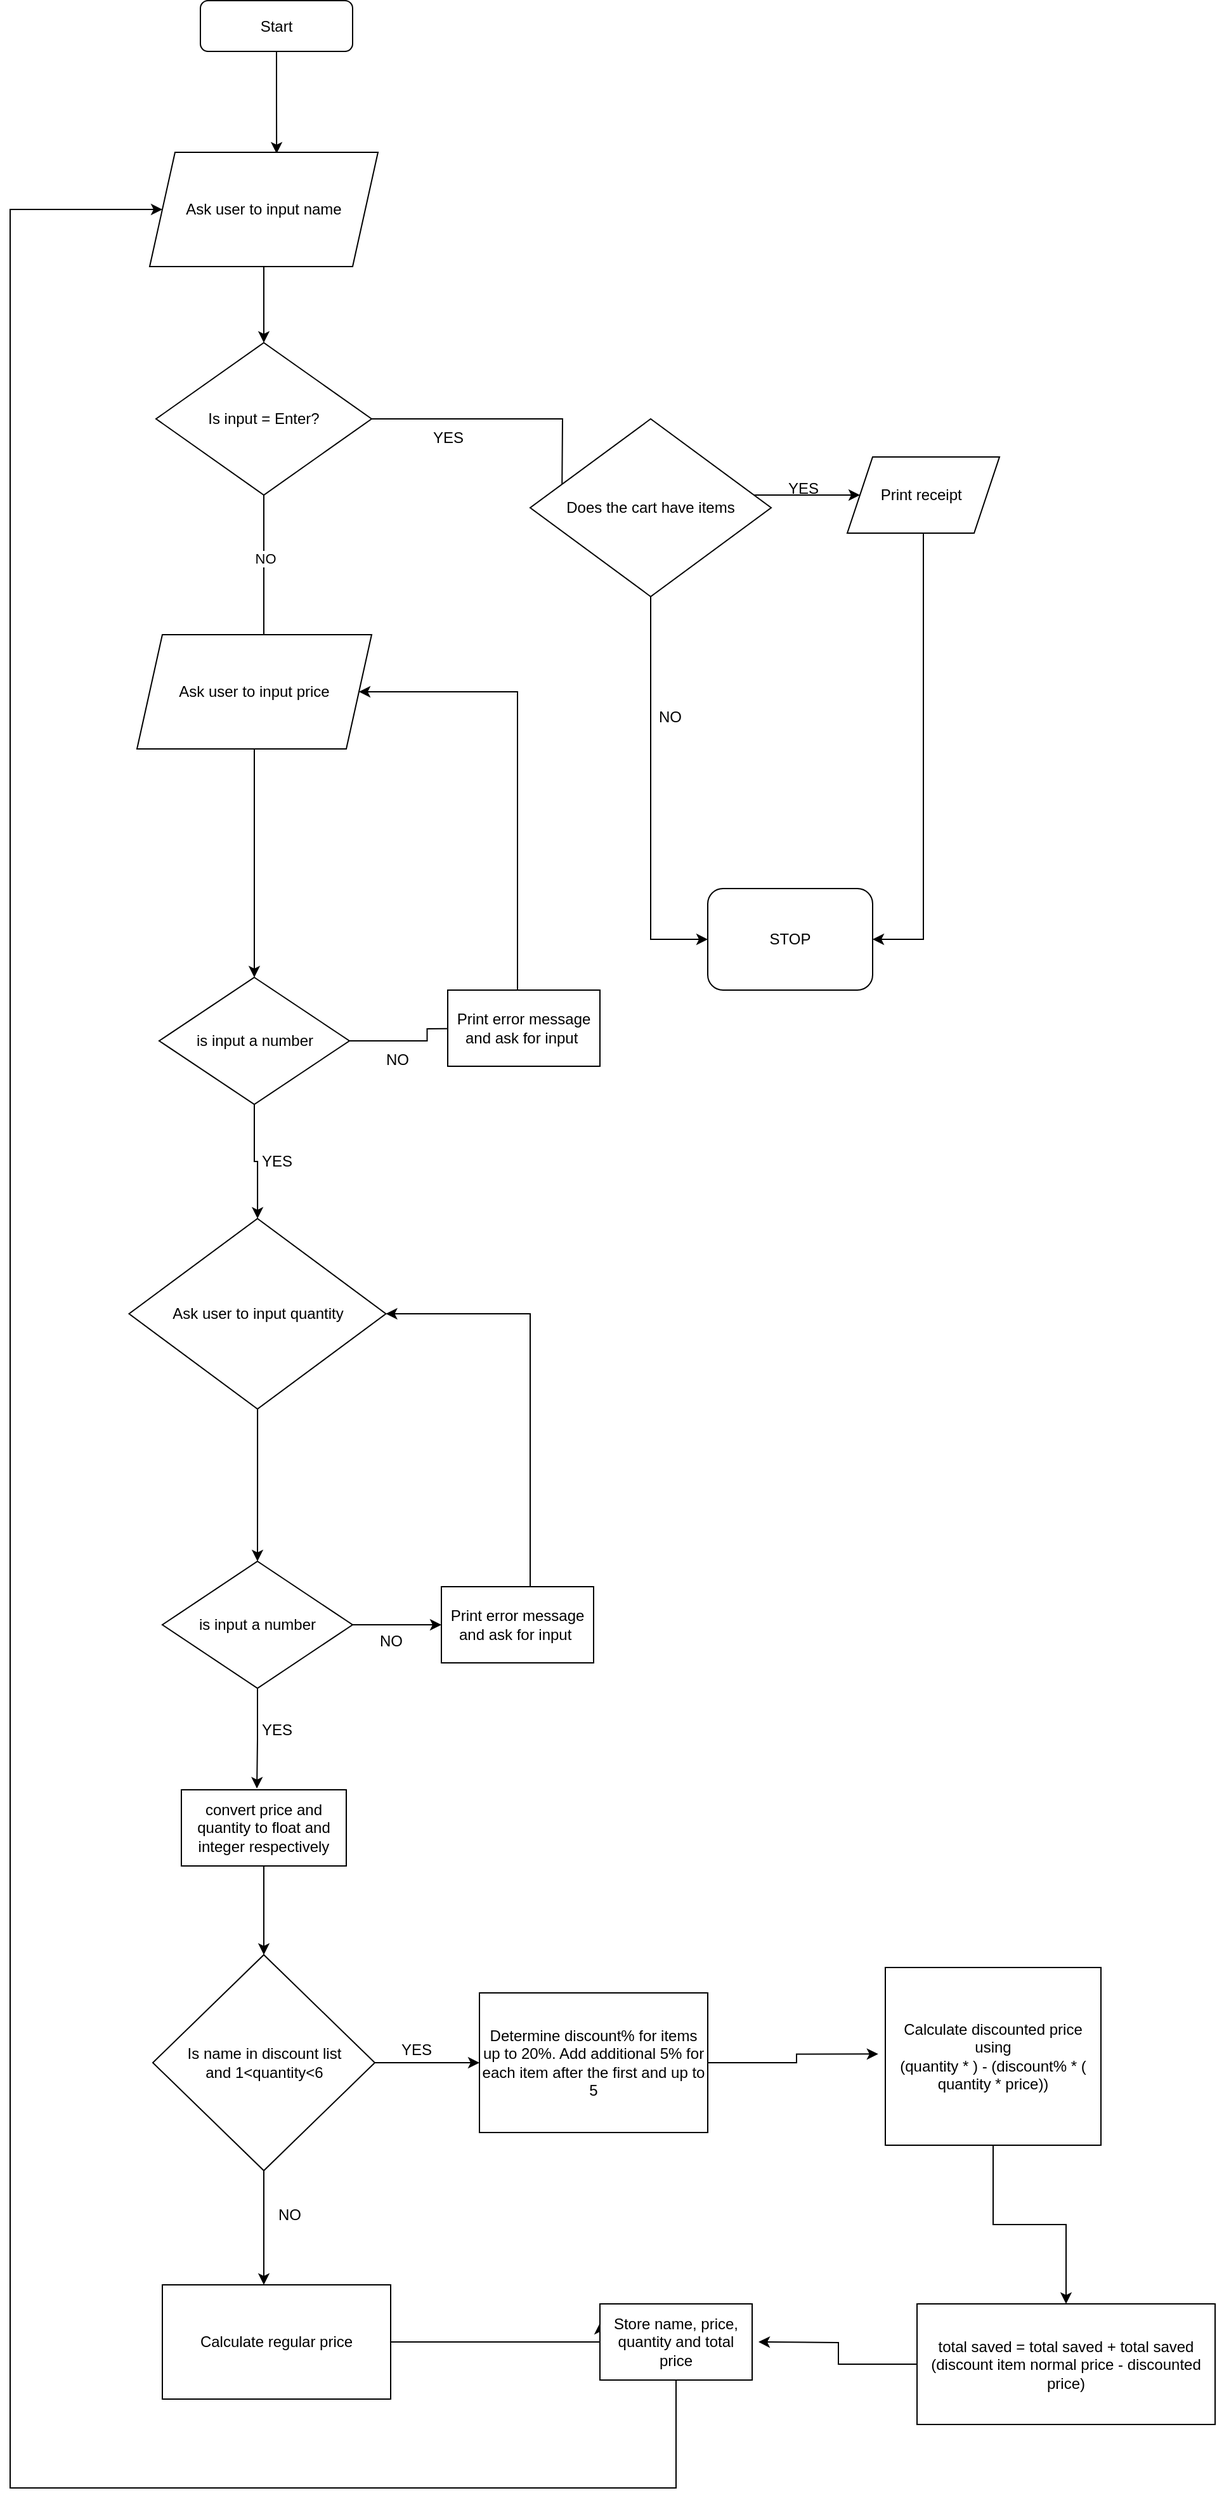 <mxfile version="22.0.0" type="device">
  <diagram id="C5RBs43oDa-KdzZeNtuy" name="Page-1">
    <mxGraphModel dx="1002" dy="543" grid="1" gridSize="10" guides="1" tooltips="1" connect="1" arrows="1" fold="1" page="1" pageScale="2" pageWidth="827" pageHeight="1169" math="0" shadow="0">
      <root>
        <mxCell id="WIyWlLk6GJQsqaUBKTNV-0" />
        <mxCell id="WIyWlLk6GJQsqaUBKTNV-1" parent="WIyWlLk6GJQsqaUBKTNV-0" />
        <mxCell id="1z6eioMeD4KNOvFRH6HD-8" style="edgeStyle=orthogonalEdgeStyle;rounded=0;orthogonalLoop=1;jettySize=auto;html=1;entryX=0.556;entryY=0.011;entryDx=0;entryDy=0;entryPerimeter=0;" parent="WIyWlLk6GJQsqaUBKTNV-1" source="WIyWlLk6GJQsqaUBKTNV-3" target="1z6eioMeD4KNOvFRH6HD-0" edge="1">
          <mxGeometry relative="1" as="geometry" />
        </mxCell>
        <mxCell id="WIyWlLk6GJQsqaUBKTNV-3" value="Start" style="rounded=1;whiteSpace=wrap;html=1;fontSize=12;glass=0;strokeWidth=1;shadow=0;" parent="WIyWlLk6GJQsqaUBKTNV-1" vertex="1">
          <mxGeometry x="310" y="0.5" width="120" height="40" as="geometry" />
        </mxCell>
        <mxCell id="1z6eioMeD4KNOvFRH6HD-7" style="edgeStyle=orthogonalEdgeStyle;rounded=0;orthogonalLoop=1;jettySize=auto;html=1;" parent="WIyWlLk6GJQsqaUBKTNV-1" source="1z6eioMeD4KNOvFRH6HD-0" target="1z6eioMeD4KNOvFRH6HD-1" edge="1">
          <mxGeometry relative="1" as="geometry" />
        </mxCell>
        <mxCell id="1z6eioMeD4KNOvFRH6HD-0" value="Ask user to input name" style="shape=parallelogram;perimeter=parallelogramPerimeter;whiteSpace=wrap;html=1;fixedSize=1;" parent="WIyWlLk6GJQsqaUBKTNV-1" vertex="1">
          <mxGeometry x="270" y="120" width="180" height="90" as="geometry" />
        </mxCell>
        <mxCell id="1z6eioMeD4KNOvFRH6HD-2" style="edgeStyle=orthogonalEdgeStyle;rounded=0;orthogonalLoop=1;jettySize=auto;html=1;entryX=0;entryY=0.5;entryDx=0;entryDy=0;" parent="WIyWlLk6GJQsqaUBKTNV-1" source="1z6eioMeD4KNOvFRH6HD-1" edge="1">
          <mxGeometry relative="1" as="geometry">
            <mxPoint x="595" y="400" as="targetPoint" />
            <Array as="points" />
          </mxGeometry>
        </mxCell>
        <mxCell id="1z6eioMeD4KNOvFRH6HD-5" style="edgeStyle=orthogonalEdgeStyle;rounded=0;orthogonalLoop=1;jettySize=auto;html=1;" parent="WIyWlLk6GJQsqaUBKTNV-1" source="1z6eioMeD4KNOvFRH6HD-1" edge="1">
          <mxGeometry relative="1" as="geometry">
            <mxPoint x="360" y="580" as="targetPoint" />
          </mxGeometry>
        </mxCell>
        <mxCell id="1z6eioMeD4KNOvFRH6HD-6" value="NO" style="edgeLabel;html=1;align=center;verticalAlign=middle;resizable=0;points=[];" parent="1z6eioMeD4KNOvFRH6HD-5" vertex="1" connectable="0">
          <mxGeometry x="0.006" y="1" relative="1" as="geometry">
            <mxPoint x="-1" y="-46" as="offset" />
          </mxGeometry>
        </mxCell>
        <mxCell id="1z6eioMeD4KNOvFRH6HD-1" value="Is input = Enter?" style="rhombus;whiteSpace=wrap;html=1;" parent="WIyWlLk6GJQsqaUBKTNV-1" vertex="1">
          <mxGeometry x="275" y="270" width="170" height="120" as="geometry" />
        </mxCell>
        <mxCell id="1z6eioMeD4KNOvFRH6HD-3" value="YES" style="text;html=1;align=center;verticalAlign=middle;resizable=0;points=[];autosize=1;strokeColor=none;fillColor=none;" parent="WIyWlLk6GJQsqaUBKTNV-1" vertex="1">
          <mxGeometry x="480" y="330" width="50" height="30" as="geometry" />
        </mxCell>
        <mxCell id="1z6eioMeD4KNOvFRH6HD-9" value="Ask user to input price" style="shape=parallelogram;perimeter=parallelogramPerimeter;whiteSpace=wrap;html=1;fixedSize=1;" parent="WIyWlLk6GJQsqaUBKTNV-1" vertex="1">
          <mxGeometry x="260" y="500" width="185" height="90" as="geometry" />
        </mxCell>
        <mxCell id="1z6eioMeD4KNOvFRH6HD-40" style="edgeStyle=orthogonalEdgeStyle;rounded=0;orthogonalLoop=1;jettySize=auto;html=1;entryX=0.5;entryY=0;entryDx=0;entryDy=0;" parent="WIyWlLk6GJQsqaUBKTNV-1" source="1z6eioMeD4KNOvFRH6HD-10" target="9rIFoLn0j1q1FPhdyrLr-1" edge="1">
          <mxGeometry relative="1" as="geometry">
            <mxPoint x="355" y="1220" as="targetPoint" />
          </mxGeometry>
        </mxCell>
        <mxCell id="1z6eioMeD4KNOvFRH6HD-10" value="Ask user to input quantity" style="rhombus;whiteSpace=wrap;html=1;" parent="WIyWlLk6GJQsqaUBKTNV-1" vertex="1">
          <mxGeometry x="253.75" y="960" width="202.5" height="150" as="geometry" />
        </mxCell>
        <mxCell id="9rIFoLn0j1q1FPhdyrLr-28" style="edgeStyle=orthogonalEdgeStyle;rounded=0;orthogonalLoop=1;jettySize=auto;html=1;entryX=0.5;entryY=0;entryDx=0;entryDy=0;" parent="WIyWlLk6GJQsqaUBKTNV-1" source="1z6eioMeD4KNOvFRH6HD-14" target="1z6eioMeD4KNOvFRH6HD-32" edge="1">
          <mxGeometry relative="1" as="geometry" />
        </mxCell>
        <mxCell id="1z6eioMeD4KNOvFRH6HD-14" value="Calculate discounted price using&lt;br&gt;(quantity * ) - (discount% * ( quantity * price))" style="rounded=0;whiteSpace=wrap;html=1;" parent="WIyWlLk6GJQsqaUBKTNV-1" vertex="1">
          <mxGeometry x="850" y="1550" width="170" height="140" as="geometry" />
        </mxCell>
        <mxCell id="1z6eioMeD4KNOvFRH6HD-17" value="Determine discount% for items up to 20%. Add additional 5% for each item after the first and up to 5" style="rounded=0;whiteSpace=wrap;html=1;" parent="WIyWlLk6GJQsqaUBKTNV-1" vertex="1">
          <mxGeometry x="530" y="1570" width="180" height="110" as="geometry" />
        </mxCell>
        <mxCell id="1z6eioMeD4KNOvFRH6HD-20" value="NO" style="text;html=1;align=center;verticalAlign=middle;resizable=0;points=[];autosize=1;strokeColor=none;fillColor=none;" parent="WIyWlLk6GJQsqaUBKTNV-1" vertex="1">
          <mxGeometry x="445" y="820" width="40" height="30" as="geometry" />
        </mxCell>
        <mxCell id="9rIFoLn0j1q1FPhdyrLr-29" style="edgeStyle=orthogonalEdgeStyle;rounded=0;orthogonalLoop=1;jettySize=auto;html=1;" parent="WIyWlLk6GJQsqaUBKTNV-1" source="1z6eioMeD4KNOvFRH6HD-32" edge="1">
          <mxGeometry relative="1" as="geometry">
            <mxPoint x="750" y="1845" as="targetPoint" />
          </mxGeometry>
        </mxCell>
        <mxCell id="1z6eioMeD4KNOvFRH6HD-32" value="total saved = total saved + total saved&lt;br&gt;(discount item normal price - discounted price)" style="rounded=0;whiteSpace=wrap;html=1;" parent="WIyWlLk6GJQsqaUBKTNV-1" vertex="1">
          <mxGeometry x="875" y="1815" width="235" height="95" as="geometry" />
        </mxCell>
        <mxCell id="1z6eioMeD4KNOvFRH6HD-35" value="" style="edgeStyle=orthogonalEdgeStyle;rounded=0;orthogonalLoop=1;jettySize=auto;html=1;entryX=0.5;entryY=0;entryDx=0;entryDy=0;" parent="WIyWlLk6GJQsqaUBKTNV-1" source="1z6eioMeD4KNOvFRH6HD-9" target="1z6eioMeD4KNOvFRH6HD-34" edge="1">
          <mxGeometry relative="1" as="geometry">
            <mxPoint x="353" y="670" as="sourcePoint" />
            <mxPoint x="353" y="960" as="targetPoint" />
          </mxGeometry>
        </mxCell>
        <mxCell id="1z6eioMeD4KNOvFRH6HD-37" value="" style="edgeStyle=orthogonalEdgeStyle;rounded=0;orthogonalLoop=1;jettySize=auto;html=1;" parent="WIyWlLk6GJQsqaUBKTNV-1" source="1z6eioMeD4KNOvFRH6HD-34" target="1z6eioMeD4KNOvFRH6HD-10" edge="1">
          <mxGeometry relative="1" as="geometry" />
        </mxCell>
        <mxCell id="1z6eioMeD4KNOvFRH6HD-41" style="edgeStyle=orthogonalEdgeStyle;rounded=0;orthogonalLoop=1;jettySize=auto;html=1;" parent="WIyWlLk6GJQsqaUBKTNV-1" source="1z6eioMeD4KNOvFRH6HD-34" edge="1">
          <mxGeometry relative="1" as="geometry">
            <mxPoint x="550" y="810" as="targetPoint" />
          </mxGeometry>
        </mxCell>
        <mxCell id="1z6eioMeD4KNOvFRH6HD-34" value="is input a number" style="rhombus;whiteSpace=wrap;html=1;" parent="WIyWlLk6GJQsqaUBKTNV-1" vertex="1">
          <mxGeometry x="277.5" y="770" width="150" height="100" as="geometry" />
        </mxCell>
        <mxCell id="1z6eioMeD4KNOvFRH6HD-38" value="YES" style="text;html=1;align=center;verticalAlign=middle;resizable=0;points=[];autosize=1;strokeColor=none;fillColor=none;" parent="WIyWlLk6GJQsqaUBKTNV-1" vertex="1">
          <mxGeometry x="345" y="900" width="50" height="30" as="geometry" />
        </mxCell>
        <mxCell id="9rIFoLn0j1q1FPhdyrLr-31" style="edgeStyle=orthogonalEdgeStyle;rounded=0;orthogonalLoop=1;jettySize=auto;html=1;entryX=1;entryY=0.5;entryDx=0;entryDy=0;" parent="WIyWlLk6GJQsqaUBKTNV-1" source="1z6eioMeD4KNOvFRH6HD-42" target="1z6eioMeD4KNOvFRH6HD-9" edge="1">
          <mxGeometry relative="1" as="geometry">
            <Array as="points">
              <mxPoint x="560" y="545" />
            </Array>
          </mxGeometry>
        </mxCell>
        <mxCell id="1z6eioMeD4KNOvFRH6HD-42" value="Print error message and ask for input&amp;nbsp;" style="rounded=0;whiteSpace=wrap;html=1;" parent="WIyWlLk6GJQsqaUBKTNV-1" vertex="1">
          <mxGeometry x="505" y="780" width="120" height="60" as="geometry" />
        </mxCell>
        <mxCell id="1z6eioMeD4KNOvFRH6HD-64" style="edgeStyle=orthogonalEdgeStyle;rounded=0;orthogonalLoop=1;jettySize=auto;html=1;entryX=0;entryY=0.5;entryDx=0;entryDy=0;" parent="WIyWlLk6GJQsqaUBKTNV-1" source="1z6eioMeD4KNOvFRH6HD-60" target="1z6eioMeD4KNOvFRH6HD-62" edge="1">
          <mxGeometry relative="1" as="geometry" />
        </mxCell>
        <mxCell id="1z6eioMeD4KNOvFRH6HD-66" style="edgeStyle=orthogonalEdgeStyle;rounded=0;orthogonalLoop=1;jettySize=auto;html=1;" parent="WIyWlLk6GJQsqaUBKTNV-1" source="1z6eioMeD4KNOvFRH6HD-60" edge="1">
          <mxGeometry relative="1" as="geometry">
            <mxPoint x="830" y="390" as="targetPoint" />
            <Array as="points">
              <mxPoint x="830" y="390" />
            </Array>
          </mxGeometry>
        </mxCell>
        <mxCell id="1z6eioMeD4KNOvFRH6HD-60" value="Does the cart have items" style="rhombus;whiteSpace=wrap;html=1;" parent="WIyWlLk6GJQsqaUBKTNV-1" vertex="1">
          <mxGeometry x="570" y="330" width="190" height="140" as="geometry" />
        </mxCell>
        <mxCell id="1z6eioMeD4KNOvFRH6HD-62" value="STOP" style="rounded=1;whiteSpace=wrap;html=1;" parent="WIyWlLk6GJQsqaUBKTNV-1" vertex="1">
          <mxGeometry x="710" y="700" width="130" height="80" as="geometry" />
        </mxCell>
        <mxCell id="1z6eioMeD4KNOvFRH6HD-65" value="NO" style="text;html=1;align=center;verticalAlign=middle;resizable=0;points=[];autosize=1;strokeColor=none;fillColor=none;" parent="WIyWlLk6GJQsqaUBKTNV-1" vertex="1">
          <mxGeometry x="660" y="550" width="40" height="30" as="geometry" />
        </mxCell>
        <mxCell id="1z6eioMeD4KNOvFRH6HD-67" value="YES" style="text;html=1;align=center;verticalAlign=middle;resizable=0;points=[];autosize=1;strokeColor=none;fillColor=none;" parent="WIyWlLk6GJQsqaUBKTNV-1" vertex="1">
          <mxGeometry x="760" y="370" width="50" height="30" as="geometry" />
        </mxCell>
        <mxCell id="1z6eioMeD4KNOvFRH6HD-69" style="edgeStyle=orthogonalEdgeStyle;rounded=0;orthogonalLoop=1;jettySize=auto;html=1;entryX=1;entryY=0.5;entryDx=0;entryDy=0;exitX=0.5;exitY=1;exitDx=0;exitDy=0;" parent="WIyWlLk6GJQsqaUBKTNV-1" source="9rIFoLn0j1q1FPhdyrLr-0" target="1z6eioMeD4KNOvFRH6HD-62" edge="1">
          <mxGeometry relative="1" as="geometry">
            <mxPoint x="890" y="420" as="sourcePoint" />
          </mxGeometry>
        </mxCell>
        <mxCell id="9rIFoLn0j1q1FPhdyrLr-0" value="Print receipt&amp;nbsp;" style="shape=parallelogram;perimeter=parallelogramPerimeter;whiteSpace=wrap;html=1;fixedSize=1;" parent="WIyWlLk6GJQsqaUBKTNV-1" vertex="1">
          <mxGeometry x="820" y="360" width="120" height="60" as="geometry" />
        </mxCell>
        <mxCell id="9rIFoLn0j1q1FPhdyrLr-8" style="edgeStyle=orthogonalEdgeStyle;rounded=0;orthogonalLoop=1;jettySize=auto;html=1;entryX=0;entryY=0.5;entryDx=0;entryDy=0;" parent="WIyWlLk6GJQsqaUBKTNV-1" source="9rIFoLn0j1q1FPhdyrLr-1" target="9rIFoLn0j1q1FPhdyrLr-2" edge="1">
          <mxGeometry relative="1" as="geometry" />
        </mxCell>
        <mxCell id="9rIFoLn0j1q1FPhdyrLr-1" value="is input a number" style="rhombus;whiteSpace=wrap;html=1;" parent="WIyWlLk6GJQsqaUBKTNV-1" vertex="1">
          <mxGeometry x="280" y="1230" width="150" height="100" as="geometry" />
        </mxCell>
        <mxCell id="9rIFoLn0j1q1FPhdyrLr-32" style="edgeStyle=orthogonalEdgeStyle;rounded=0;orthogonalLoop=1;jettySize=auto;html=1;entryX=1;entryY=0.5;entryDx=0;entryDy=0;" parent="WIyWlLk6GJQsqaUBKTNV-1" source="9rIFoLn0j1q1FPhdyrLr-2" target="1z6eioMeD4KNOvFRH6HD-10" edge="1">
          <mxGeometry relative="1" as="geometry">
            <Array as="points">
              <mxPoint x="570" y="1035" />
            </Array>
          </mxGeometry>
        </mxCell>
        <mxCell id="9rIFoLn0j1q1FPhdyrLr-2" value="Print error message and ask for input&amp;nbsp;" style="rounded=0;whiteSpace=wrap;html=1;" parent="WIyWlLk6GJQsqaUBKTNV-1" vertex="1">
          <mxGeometry x="500" y="1250" width="120" height="60" as="geometry" />
        </mxCell>
        <mxCell id="9rIFoLn0j1q1FPhdyrLr-9" value="NO" style="text;html=1;align=center;verticalAlign=middle;resizable=0;points=[];autosize=1;strokeColor=none;fillColor=none;" parent="WIyWlLk6GJQsqaUBKTNV-1" vertex="1">
          <mxGeometry x="440" y="1278" width="40" height="30" as="geometry" />
        </mxCell>
        <mxCell id="9rIFoLn0j1q1FPhdyrLr-17" style="edgeStyle=orthogonalEdgeStyle;rounded=0;orthogonalLoop=1;jettySize=auto;html=1;entryX=0.5;entryY=0;entryDx=0;entryDy=0;" parent="WIyWlLk6GJQsqaUBKTNV-1" source="9rIFoLn0j1q1FPhdyrLr-13" target="9rIFoLn0j1q1FPhdyrLr-15" edge="1">
          <mxGeometry relative="1" as="geometry" />
        </mxCell>
        <mxCell id="9rIFoLn0j1q1FPhdyrLr-13" value="convert price and quantity to float and integer respectively" style="rounded=0;whiteSpace=wrap;html=1;" parent="WIyWlLk6GJQsqaUBKTNV-1" vertex="1">
          <mxGeometry x="295" y="1410" width="130" height="60" as="geometry" />
        </mxCell>
        <mxCell id="9rIFoLn0j1q1FPhdyrLr-14" style="edgeStyle=orthogonalEdgeStyle;rounded=0;orthogonalLoop=1;jettySize=auto;html=1;entryX=0.458;entryY=-0.017;entryDx=0;entryDy=0;entryPerimeter=0;" parent="WIyWlLk6GJQsqaUBKTNV-1" source="9rIFoLn0j1q1FPhdyrLr-1" target="9rIFoLn0j1q1FPhdyrLr-13" edge="1">
          <mxGeometry relative="1" as="geometry" />
        </mxCell>
        <mxCell id="9rIFoLn0j1q1FPhdyrLr-19" style="edgeStyle=orthogonalEdgeStyle;rounded=0;orthogonalLoop=1;jettySize=auto;html=1;" parent="WIyWlLk6GJQsqaUBKTNV-1" source="9rIFoLn0j1q1FPhdyrLr-15" edge="1">
          <mxGeometry relative="1" as="geometry">
            <mxPoint x="530" y="1625" as="targetPoint" />
          </mxGeometry>
        </mxCell>
        <mxCell id="9rIFoLn0j1q1FPhdyrLr-22" style="edgeStyle=orthogonalEdgeStyle;rounded=0;orthogonalLoop=1;jettySize=auto;html=1;" parent="WIyWlLk6GJQsqaUBKTNV-1" source="9rIFoLn0j1q1FPhdyrLr-15" edge="1">
          <mxGeometry relative="1" as="geometry">
            <mxPoint x="360" y="1800" as="targetPoint" />
          </mxGeometry>
        </mxCell>
        <mxCell id="9rIFoLn0j1q1FPhdyrLr-15" value="Is name in discount list&lt;br&gt;and 1&amp;lt;quantity&amp;lt;6" style="rhombus;whiteSpace=wrap;html=1;" parent="WIyWlLk6GJQsqaUBKTNV-1" vertex="1">
          <mxGeometry x="272.5" y="1540" width="175" height="170" as="geometry" />
        </mxCell>
        <mxCell id="9rIFoLn0j1q1FPhdyrLr-18" value="YES" style="text;html=1;align=center;verticalAlign=middle;resizable=0;points=[];autosize=1;strokeColor=none;fillColor=none;" parent="WIyWlLk6GJQsqaUBKTNV-1" vertex="1">
          <mxGeometry x="345" y="1348" width="50" height="30" as="geometry" />
        </mxCell>
        <mxCell id="9rIFoLn0j1q1FPhdyrLr-20" value="YES" style="text;html=1;align=center;verticalAlign=middle;resizable=0;points=[];autosize=1;strokeColor=none;fillColor=none;" parent="WIyWlLk6GJQsqaUBKTNV-1" vertex="1">
          <mxGeometry x="455" y="1600" width="50" height="30" as="geometry" />
        </mxCell>
        <mxCell id="9rIFoLn0j1q1FPhdyrLr-21" style="edgeStyle=orthogonalEdgeStyle;rounded=0;orthogonalLoop=1;jettySize=auto;html=1;entryX=-0.033;entryY=0.487;entryDx=0;entryDy=0;entryPerimeter=0;" parent="WIyWlLk6GJQsqaUBKTNV-1" source="1z6eioMeD4KNOvFRH6HD-17" target="1z6eioMeD4KNOvFRH6HD-14" edge="1">
          <mxGeometry relative="1" as="geometry" />
        </mxCell>
        <mxCell id="9rIFoLn0j1q1FPhdyrLr-23" value="NO" style="text;html=1;align=center;verticalAlign=middle;resizable=0;points=[];autosize=1;strokeColor=none;fillColor=none;" parent="WIyWlLk6GJQsqaUBKTNV-1" vertex="1">
          <mxGeometry x="360" y="1730" width="40" height="30" as="geometry" />
        </mxCell>
        <mxCell id="9rIFoLn0j1q1FPhdyrLr-26" style="edgeStyle=orthogonalEdgeStyle;rounded=0;orthogonalLoop=1;jettySize=auto;html=1;entryX=0;entryY=0.25;entryDx=0;entryDy=0;" parent="WIyWlLk6GJQsqaUBKTNV-1" source="9rIFoLn0j1q1FPhdyrLr-24" target="9rIFoLn0j1q1FPhdyrLr-25" edge="1">
          <mxGeometry relative="1" as="geometry">
            <Array as="points">
              <mxPoint x="625" y="1845" />
            </Array>
          </mxGeometry>
        </mxCell>
        <mxCell id="9rIFoLn0j1q1FPhdyrLr-24" value="Calculate regular price" style="rounded=0;whiteSpace=wrap;html=1;" parent="WIyWlLk6GJQsqaUBKTNV-1" vertex="1">
          <mxGeometry x="280" y="1800" width="180" height="90" as="geometry" />
        </mxCell>
        <mxCell id="9rIFoLn0j1q1FPhdyrLr-30" style="edgeStyle=orthogonalEdgeStyle;rounded=0;orthogonalLoop=1;jettySize=auto;html=1;entryX=0;entryY=0.5;entryDx=0;entryDy=0;exitX=0.5;exitY=1;exitDx=0;exitDy=0;" parent="WIyWlLk6GJQsqaUBKTNV-1" source="9rIFoLn0j1q1FPhdyrLr-25" target="1z6eioMeD4KNOvFRH6HD-0" edge="1">
          <mxGeometry relative="1" as="geometry">
            <Array as="points">
              <mxPoint x="685" y="1960" />
              <mxPoint x="160" y="1960" />
              <mxPoint x="160" y="165" />
            </Array>
          </mxGeometry>
        </mxCell>
        <mxCell id="9rIFoLn0j1q1FPhdyrLr-25" value="Store name, price, quantity and total price" style="rounded=0;whiteSpace=wrap;html=1;" parent="WIyWlLk6GJQsqaUBKTNV-1" vertex="1">
          <mxGeometry x="625" y="1815" width="120" height="60" as="geometry" />
        </mxCell>
      </root>
    </mxGraphModel>
  </diagram>
</mxfile>
